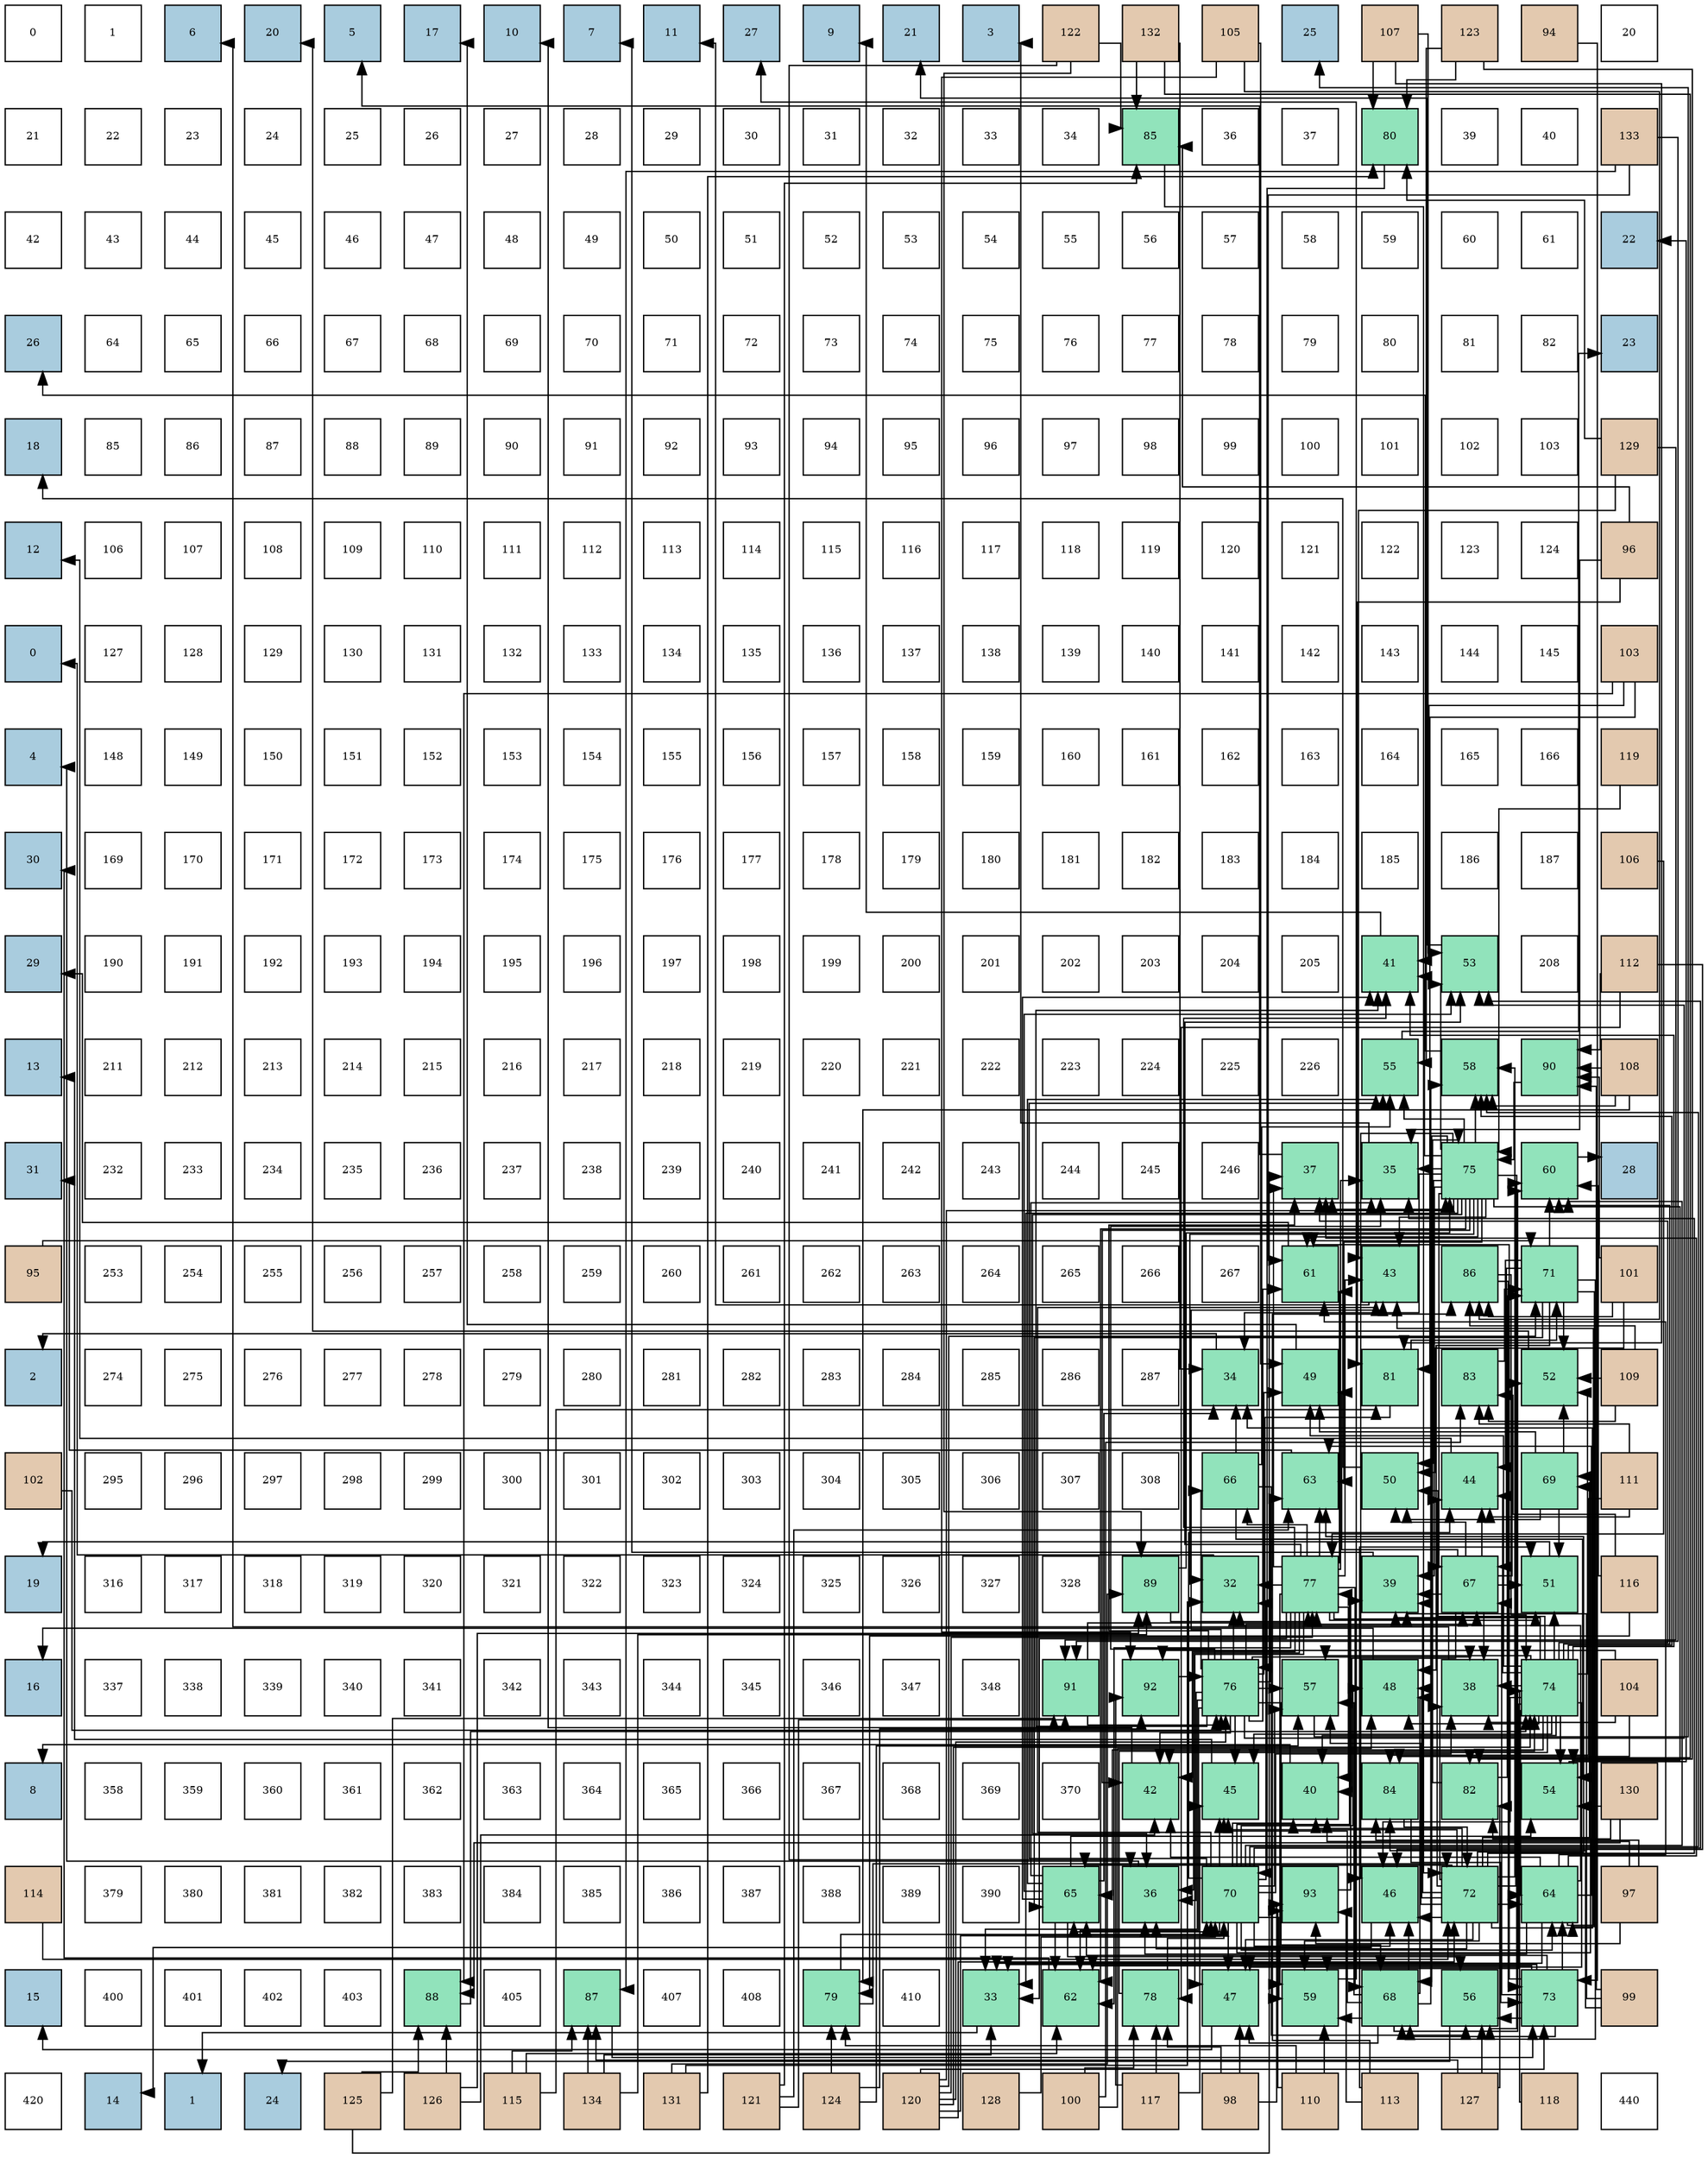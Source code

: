 digraph layout{
 rankdir=TB;
 splines=ortho;
 node [style=filled shape=square fixedsize=true width=0.6];
0[label="0", fontsize=8, fillcolor="#ffffff"];
1[label="1", fontsize=8, fillcolor="#ffffff"];
2[label="6", fontsize=8, fillcolor="#a9ccde"];
3[label="20", fontsize=8, fillcolor="#a9ccde"];
4[label="5", fontsize=8, fillcolor="#a9ccde"];
5[label="17", fontsize=8, fillcolor="#a9ccde"];
6[label="10", fontsize=8, fillcolor="#a9ccde"];
7[label="7", fontsize=8, fillcolor="#a9ccde"];
8[label="11", fontsize=8, fillcolor="#a9ccde"];
9[label="27", fontsize=8, fillcolor="#a9ccde"];
10[label="9", fontsize=8, fillcolor="#a9ccde"];
11[label="21", fontsize=8, fillcolor="#a9ccde"];
12[label="3", fontsize=8, fillcolor="#a9ccde"];
13[label="122", fontsize=8, fillcolor="#e3c9af"];
14[label="132", fontsize=8, fillcolor="#e3c9af"];
15[label="105", fontsize=8, fillcolor="#e3c9af"];
16[label="25", fontsize=8, fillcolor="#a9ccde"];
17[label="107", fontsize=8, fillcolor="#e3c9af"];
18[label="123", fontsize=8, fillcolor="#e3c9af"];
19[label="94", fontsize=8, fillcolor="#e3c9af"];
20[label="20", fontsize=8, fillcolor="#ffffff"];
21[label="21", fontsize=8, fillcolor="#ffffff"];
22[label="22", fontsize=8, fillcolor="#ffffff"];
23[label="23", fontsize=8, fillcolor="#ffffff"];
24[label="24", fontsize=8, fillcolor="#ffffff"];
25[label="25", fontsize=8, fillcolor="#ffffff"];
26[label="26", fontsize=8, fillcolor="#ffffff"];
27[label="27", fontsize=8, fillcolor="#ffffff"];
28[label="28", fontsize=8, fillcolor="#ffffff"];
29[label="29", fontsize=8, fillcolor="#ffffff"];
30[label="30", fontsize=8, fillcolor="#ffffff"];
31[label="31", fontsize=8, fillcolor="#ffffff"];
32[label="32", fontsize=8, fillcolor="#ffffff"];
33[label="33", fontsize=8, fillcolor="#ffffff"];
34[label="34", fontsize=8, fillcolor="#ffffff"];
35[label="85", fontsize=8, fillcolor="#91e3bb"];
36[label="36", fontsize=8, fillcolor="#ffffff"];
37[label="37", fontsize=8, fillcolor="#ffffff"];
38[label="80", fontsize=8, fillcolor="#91e3bb"];
39[label="39", fontsize=8, fillcolor="#ffffff"];
40[label="40", fontsize=8, fillcolor="#ffffff"];
41[label="133", fontsize=8, fillcolor="#e3c9af"];
42[label="42", fontsize=8, fillcolor="#ffffff"];
43[label="43", fontsize=8, fillcolor="#ffffff"];
44[label="44", fontsize=8, fillcolor="#ffffff"];
45[label="45", fontsize=8, fillcolor="#ffffff"];
46[label="46", fontsize=8, fillcolor="#ffffff"];
47[label="47", fontsize=8, fillcolor="#ffffff"];
48[label="48", fontsize=8, fillcolor="#ffffff"];
49[label="49", fontsize=8, fillcolor="#ffffff"];
50[label="50", fontsize=8, fillcolor="#ffffff"];
51[label="51", fontsize=8, fillcolor="#ffffff"];
52[label="52", fontsize=8, fillcolor="#ffffff"];
53[label="53", fontsize=8, fillcolor="#ffffff"];
54[label="54", fontsize=8, fillcolor="#ffffff"];
55[label="55", fontsize=8, fillcolor="#ffffff"];
56[label="56", fontsize=8, fillcolor="#ffffff"];
57[label="57", fontsize=8, fillcolor="#ffffff"];
58[label="58", fontsize=8, fillcolor="#ffffff"];
59[label="59", fontsize=8, fillcolor="#ffffff"];
60[label="60", fontsize=8, fillcolor="#ffffff"];
61[label="61", fontsize=8, fillcolor="#ffffff"];
62[label="22", fontsize=8, fillcolor="#a9ccde"];
63[label="26", fontsize=8, fillcolor="#a9ccde"];
64[label="64", fontsize=8, fillcolor="#ffffff"];
65[label="65", fontsize=8, fillcolor="#ffffff"];
66[label="66", fontsize=8, fillcolor="#ffffff"];
67[label="67", fontsize=8, fillcolor="#ffffff"];
68[label="68", fontsize=8, fillcolor="#ffffff"];
69[label="69", fontsize=8, fillcolor="#ffffff"];
70[label="70", fontsize=8, fillcolor="#ffffff"];
71[label="71", fontsize=8, fillcolor="#ffffff"];
72[label="72", fontsize=8, fillcolor="#ffffff"];
73[label="73", fontsize=8, fillcolor="#ffffff"];
74[label="74", fontsize=8, fillcolor="#ffffff"];
75[label="75", fontsize=8, fillcolor="#ffffff"];
76[label="76", fontsize=8, fillcolor="#ffffff"];
77[label="77", fontsize=8, fillcolor="#ffffff"];
78[label="78", fontsize=8, fillcolor="#ffffff"];
79[label="79", fontsize=8, fillcolor="#ffffff"];
80[label="80", fontsize=8, fillcolor="#ffffff"];
81[label="81", fontsize=8, fillcolor="#ffffff"];
82[label="82", fontsize=8, fillcolor="#ffffff"];
83[label="23", fontsize=8, fillcolor="#a9ccde"];
84[label="18", fontsize=8, fillcolor="#a9ccde"];
85[label="85", fontsize=8, fillcolor="#ffffff"];
86[label="86", fontsize=8, fillcolor="#ffffff"];
87[label="87", fontsize=8, fillcolor="#ffffff"];
88[label="88", fontsize=8, fillcolor="#ffffff"];
89[label="89", fontsize=8, fillcolor="#ffffff"];
90[label="90", fontsize=8, fillcolor="#ffffff"];
91[label="91", fontsize=8, fillcolor="#ffffff"];
92[label="92", fontsize=8, fillcolor="#ffffff"];
93[label="93", fontsize=8, fillcolor="#ffffff"];
94[label="94", fontsize=8, fillcolor="#ffffff"];
95[label="95", fontsize=8, fillcolor="#ffffff"];
96[label="96", fontsize=8, fillcolor="#ffffff"];
97[label="97", fontsize=8, fillcolor="#ffffff"];
98[label="98", fontsize=8, fillcolor="#ffffff"];
99[label="99", fontsize=8, fillcolor="#ffffff"];
100[label="100", fontsize=8, fillcolor="#ffffff"];
101[label="101", fontsize=8, fillcolor="#ffffff"];
102[label="102", fontsize=8, fillcolor="#ffffff"];
103[label="103", fontsize=8, fillcolor="#ffffff"];
104[label="129", fontsize=8, fillcolor="#e3c9af"];
105[label="12", fontsize=8, fillcolor="#a9ccde"];
106[label="106", fontsize=8, fillcolor="#ffffff"];
107[label="107", fontsize=8, fillcolor="#ffffff"];
108[label="108", fontsize=8, fillcolor="#ffffff"];
109[label="109", fontsize=8, fillcolor="#ffffff"];
110[label="110", fontsize=8, fillcolor="#ffffff"];
111[label="111", fontsize=8, fillcolor="#ffffff"];
112[label="112", fontsize=8, fillcolor="#ffffff"];
113[label="113", fontsize=8, fillcolor="#ffffff"];
114[label="114", fontsize=8, fillcolor="#ffffff"];
115[label="115", fontsize=8, fillcolor="#ffffff"];
116[label="116", fontsize=8, fillcolor="#ffffff"];
117[label="117", fontsize=8, fillcolor="#ffffff"];
118[label="118", fontsize=8, fillcolor="#ffffff"];
119[label="119", fontsize=8, fillcolor="#ffffff"];
120[label="120", fontsize=8, fillcolor="#ffffff"];
121[label="121", fontsize=8, fillcolor="#ffffff"];
122[label="122", fontsize=8, fillcolor="#ffffff"];
123[label="123", fontsize=8, fillcolor="#ffffff"];
124[label="124", fontsize=8, fillcolor="#ffffff"];
125[label="96", fontsize=8, fillcolor="#e3c9af"];
126[label="0", fontsize=8, fillcolor="#a9ccde"];
127[label="127", fontsize=8, fillcolor="#ffffff"];
128[label="128", fontsize=8, fillcolor="#ffffff"];
129[label="129", fontsize=8, fillcolor="#ffffff"];
130[label="130", fontsize=8, fillcolor="#ffffff"];
131[label="131", fontsize=8, fillcolor="#ffffff"];
132[label="132", fontsize=8, fillcolor="#ffffff"];
133[label="133", fontsize=8, fillcolor="#ffffff"];
134[label="134", fontsize=8, fillcolor="#ffffff"];
135[label="135", fontsize=8, fillcolor="#ffffff"];
136[label="136", fontsize=8, fillcolor="#ffffff"];
137[label="137", fontsize=8, fillcolor="#ffffff"];
138[label="138", fontsize=8, fillcolor="#ffffff"];
139[label="139", fontsize=8, fillcolor="#ffffff"];
140[label="140", fontsize=8, fillcolor="#ffffff"];
141[label="141", fontsize=8, fillcolor="#ffffff"];
142[label="142", fontsize=8, fillcolor="#ffffff"];
143[label="143", fontsize=8, fillcolor="#ffffff"];
144[label="144", fontsize=8, fillcolor="#ffffff"];
145[label="145", fontsize=8, fillcolor="#ffffff"];
146[label="103", fontsize=8, fillcolor="#e3c9af"];
147[label="4", fontsize=8, fillcolor="#a9ccde"];
148[label="148", fontsize=8, fillcolor="#ffffff"];
149[label="149", fontsize=8, fillcolor="#ffffff"];
150[label="150", fontsize=8, fillcolor="#ffffff"];
151[label="151", fontsize=8, fillcolor="#ffffff"];
152[label="152", fontsize=8, fillcolor="#ffffff"];
153[label="153", fontsize=8, fillcolor="#ffffff"];
154[label="154", fontsize=8, fillcolor="#ffffff"];
155[label="155", fontsize=8, fillcolor="#ffffff"];
156[label="156", fontsize=8, fillcolor="#ffffff"];
157[label="157", fontsize=8, fillcolor="#ffffff"];
158[label="158", fontsize=8, fillcolor="#ffffff"];
159[label="159", fontsize=8, fillcolor="#ffffff"];
160[label="160", fontsize=8, fillcolor="#ffffff"];
161[label="161", fontsize=8, fillcolor="#ffffff"];
162[label="162", fontsize=8, fillcolor="#ffffff"];
163[label="163", fontsize=8, fillcolor="#ffffff"];
164[label="164", fontsize=8, fillcolor="#ffffff"];
165[label="165", fontsize=8, fillcolor="#ffffff"];
166[label="166", fontsize=8, fillcolor="#ffffff"];
167[label="119", fontsize=8, fillcolor="#e3c9af"];
168[label="30", fontsize=8, fillcolor="#a9ccde"];
169[label="169", fontsize=8, fillcolor="#ffffff"];
170[label="170", fontsize=8, fillcolor="#ffffff"];
171[label="171", fontsize=8, fillcolor="#ffffff"];
172[label="172", fontsize=8, fillcolor="#ffffff"];
173[label="173", fontsize=8, fillcolor="#ffffff"];
174[label="174", fontsize=8, fillcolor="#ffffff"];
175[label="175", fontsize=8, fillcolor="#ffffff"];
176[label="176", fontsize=8, fillcolor="#ffffff"];
177[label="177", fontsize=8, fillcolor="#ffffff"];
178[label="178", fontsize=8, fillcolor="#ffffff"];
179[label="179", fontsize=8, fillcolor="#ffffff"];
180[label="180", fontsize=8, fillcolor="#ffffff"];
181[label="181", fontsize=8, fillcolor="#ffffff"];
182[label="182", fontsize=8, fillcolor="#ffffff"];
183[label="183", fontsize=8, fillcolor="#ffffff"];
184[label="184", fontsize=8, fillcolor="#ffffff"];
185[label="185", fontsize=8, fillcolor="#ffffff"];
186[label="186", fontsize=8, fillcolor="#ffffff"];
187[label="187", fontsize=8, fillcolor="#ffffff"];
188[label="106", fontsize=8, fillcolor="#e3c9af"];
189[label="29", fontsize=8, fillcolor="#a9ccde"];
190[label="190", fontsize=8, fillcolor="#ffffff"];
191[label="191", fontsize=8, fillcolor="#ffffff"];
192[label="192", fontsize=8, fillcolor="#ffffff"];
193[label="193", fontsize=8, fillcolor="#ffffff"];
194[label="194", fontsize=8, fillcolor="#ffffff"];
195[label="195", fontsize=8, fillcolor="#ffffff"];
196[label="196", fontsize=8, fillcolor="#ffffff"];
197[label="197", fontsize=8, fillcolor="#ffffff"];
198[label="198", fontsize=8, fillcolor="#ffffff"];
199[label="199", fontsize=8, fillcolor="#ffffff"];
200[label="200", fontsize=8, fillcolor="#ffffff"];
201[label="201", fontsize=8, fillcolor="#ffffff"];
202[label="202", fontsize=8, fillcolor="#ffffff"];
203[label="203", fontsize=8, fillcolor="#ffffff"];
204[label="204", fontsize=8, fillcolor="#ffffff"];
205[label="205", fontsize=8, fillcolor="#ffffff"];
206[label="41", fontsize=8, fillcolor="#91e3bb"];
207[label="53", fontsize=8, fillcolor="#91e3bb"];
208[label="208", fontsize=8, fillcolor="#ffffff"];
209[label="112", fontsize=8, fillcolor="#e3c9af"];
210[label="13", fontsize=8, fillcolor="#a9ccde"];
211[label="211", fontsize=8, fillcolor="#ffffff"];
212[label="212", fontsize=8, fillcolor="#ffffff"];
213[label="213", fontsize=8, fillcolor="#ffffff"];
214[label="214", fontsize=8, fillcolor="#ffffff"];
215[label="215", fontsize=8, fillcolor="#ffffff"];
216[label="216", fontsize=8, fillcolor="#ffffff"];
217[label="217", fontsize=8, fillcolor="#ffffff"];
218[label="218", fontsize=8, fillcolor="#ffffff"];
219[label="219", fontsize=8, fillcolor="#ffffff"];
220[label="220", fontsize=8, fillcolor="#ffffff"];
221[label="221", fontsize=8, fillcolor="#ffffff"];
222[label="222", fontsize=8, fillcolor="#ffffff"];
223[label="223", fontsize=8, fillcolor="#ffffff"];
224[label="224", fontsize=8, fillcolor="#ffffff"];
225[label="225", fontsize=8, fillcolor="#ffffff"];
226[label="226", fontsize=8, fillcolor="#ffffff"];
227[label="55", fontsize=8, fillcolor="#91e3bb"];
228[label="58", fontsize=8, fillcolor="#91e3bb"];
229[label="90", fontsize=8, fillcolor="#91e3bb"];
230[label="108", fontsize=8, fillcolor="#e3c9af"];
231[label="31", fontsize=8, fillcolor="#a9ccde"];
232[label="232", fontsize=8, fillcolor="#ffffff"];
233[label="233", fontsize=8, fillcolor="#ffffff"];
234[label="234", fontsize=8, fillcolor="#ffffff"];
235[label="235", fontsize=8, fillcolor="#ffffff"];
236[label="236", fontsize=8, fillcolor="#ffffff"];
237[label="237", fontsize=8, fillcolor="#ffffff"];
238[label="238", fontsize=8, fillcolor="#ffffff"];
239[label="239", fontsize=8, fillcolor="#ffffff"];
240[label="240", fontsize=8, fillcolor="#ffffff"];
241[label="241", fontsize=8, fillcolor="#ffffff"];
242[label="242", fontsize=8, fillcolor="#ffffff"];
243[label="243", fontsize=8, fillcolor="#ffffff"];
244[label="244", fontsize=8, fillcolor="#ffffff"];
245[label="245", fontsize=8, fillcolor="#ffffff"];
246[label="246", fontsize=8, fillcolor="#ffffff"];
247[label="37", fontsize=8, fillcolor="#91e3bb"];
248[label="35", fontsize=8, fillcolor="#91e3bb"];
249[label="75", fontsize=8, fillcolor="#91e3bb"];
250[label="60", fontsize=8, fillcolor="#91e3bb"];
251[label="28", fontsize=8, fillcolor="#a9ccde"];
252[label="95", fontsize=8, fillcolor="#e3c9af"];
253[label="253", fontsize=8, fillcolor="#ffffff"];
254[label="254", fontsize=8, fillcolor="#ffffff"];
255[label="255", fontsize=8, fillcolor="#ffffff"];
256[label="256", fontsize=8, fillcolor="#ffffff"];
257[label="257", fontsize=8, fillcolor="#ffffff"];
258[label="258", fontsize=8, fillcolor="#ffffff"];
259[label="259", fontsize=8, fillcolor="#ffffff"];
260[label="260", fontsize=8, fillcolor="#ffffff"];
261[label="261", fontsize=8, fillcolor="#ffffff"];
262[label="262", fontsize=8, fillcolor="#ffffff"];
263[label="263", fontsize=8, fillcolor="#ffffff"];
264[label="264", fontsize=8, fillcolor="#ffffff"];
265[label="265", fontsize=8, fillcolor="#ffffff"];
266[label="266", fontsize=8, fillcolor="#ffffff"];
267[label="267", fontsize=8, fillcolor="#ffffff"];
268[label="61", fontsize=8, fillcolor="#91e3bb"];
269[label="43", fontsize=8, fillcolor="#91e3bb"];
270[label="86", fontsize=8, fillcolor="#91e3bb"];
271[label="71", fontsize=8, fillcolor="#91e3bb"];
272[label="101", fontsize=8, fillcolor="#e3c9af"];
273[label="2", fontsize=8, fillcolor="#a9ccde"];
274[label="274", fontsize=8, fillcolor="#ffffff"];
275[label="275", fontsize=8, fillcolor="#ffffff"];
276[label="276", fontsize=8, fillcolor="#ffffff"];
277[label="277", fontsize=8, fillcolor="#ffffff"];
278[label="278", fontsize=8, fillcolor="#ffffff"];
279[label="279", fontsize=8, fillcolor="#ffffff"];
280[label="280", fontsize=8, fillcolor="#ffffff"];
281[label="281", fontsize=8, fillcolor="#ffffff"];
282[label="282", fontsize=8, fillcolor="#ffffff"];
283[label="283", fontsize=8, fillcolor="#ffffff"];
284[label="284", fontsize=8, fillcolor="#ffffff"];
285[label="285", fontsize=8, fillcolor="#ffffff"];
286[label="286", fontsize=8, fillcolor="#ffffff"];
287[label="287", fontsize=8, fillcolor="#ffffff"];
288[label="34", fontsize=8, fillcolor="#91e3bb"];
289[label="49", fontsize=8, fillcolor="#91e3bb"];
290[label="81", fontsize=8, fillcolor="#91e3bb"];
291[label="83", fontsize=8, fillcolor="#91e3bb"];
292[label="52", fontsize=8, fillcolor="#91e3bb"];
293[label="109", fontsize=8, fillcolor="#e3c9af"];
294[label="102", fontsize=8, fillcolor="#e3c9af"];
295[label="295", fontsize=8, fillcolor="#ffffff"];
296[label="296", fontsize=8, fillcolor="#ffffff"];
297[label="297", fontsize=8, fillcolor="#ffffff"];
298[label="298", fontsize=8, fillcolor="#ffffff"];
299[label="299", fontsize=8, fillcolor="#ffffff"];
300[label="300", fontsize=8, fillcolor="#ffffff"];
301[label="301", fontsize=8, fillcolor="#ffffff"];
302[label="302", fontsize=8, fillcolor="#ffffff"];
303[label="303", fontsize=8, fillcolor="#ffffff"];
304[label="304", fontsize=8, fillcolor="#ffffff"];
305[label="305", fontsize=8, fillcolor="#ffffff"];
306[label="306", fontsize=8, fillcolor="#ffffff"];
307[label="307", fontsize=8, fillcolor="#ffffff"];
308[label="308", fontsize=8, fillcolor="#ffffff"];
309[label="66", fontsize=8, fillcolor="#91e3bb"];
310[label="63", fontsize=8, fillcolor="#91e3bb"];
311[label="50", fontsize=8, fillcolor="#91e3bb"];
312[label="44", fontsize=8, fillcolor="#91e3bb"];
313[label="69", fontsize=8, fillcolor="#91e3bb"];
314[label="111", fontsize=8, fillcolor="#e3c9af"];
315[label="19", fontsize=8, fillcolor="#a9ccde"];
316[label="316", fontsize=8, fillcolor="#ffffff"];
317[label="317", fontsize=8, fillcolor="#ffffff"];
318[label="318", fontsize=8, fillcolor="#ffffff"];
319[label="319", fontsize=8, fillcolor="#ffffff"];
320[label="320", fontsize=8, fillcolor="#ffffff"];
321[label="321", fontsize=8, fillcolor="#ffffff"];
322[label="322", fontsize=8, fillcolor="#ffffff"];
323[label="323", fontsize=8, fillcolor="#ffffff"];
324[label="324", fontsize=8, fillcolor="#ffffff"];
325[label="325", fontsize=8, fillcolor="#ffffff"];
326[label="326", fontsize=8, fillcolor="#ffffff"];
327[label="327", fontsize=8, fillcolor="#ffffff"];
328[label="328", fontsize=8, fillcolor="#ffffff"];
329[label="89", fontsize=8, fillcolor="#91e3bb"];
330[label="32", fontsize=8, fillcolor="#91e3bb"];
331[label="77", fontsize=8, fillcolor="#91e3bb"];
332[label="39", fontsize=8, fillcolor="#91e3bb"];
333[label="67", fontsize=8, fillcolor="#91e3bb"];
334[label="51", fontsize=8, fillcolor="#91e3bb"];
335[label="116", fontsize=8, fillcolor="#e3c9af"];
336[label="16", fontsize=8, fillcolor="#a9ccde"];
337[label="337", fontsize=8, fillcolor="#ffffff"];
338[label="338", fontsize=8, fillcolor="#ffffff"];
339[label="339", fontsize=8, fillcolor="#ffffff"];
340[label="340", fontsize=8, fillcolor="#ffffff"];
341[label="341", fontsize=8, fillcolor="#ffffff"];
342[label="342", fontsize=8, fillcolor="#ffffff"];
343[label="343", fontsize=8, fillcolor="#ffffff"];
344[label="344", fontsize=8, fillcolor="#ffffff"];
345[label="345", fontsize=8, fillcolor="#ffffff"];
346[label="346", fontsize=8, fillcolor="#ffffff"];
347[label="347", fontsize=8, fillcolor="#ffffff"];
348[label="348", fontsize=8, fillcolor="#ffffff"];
349[label="91", fontsize=8, fillcolor="#91e3bb"];
350[label="92", fontsize=8, fillcolor="#91e3bb"];
351[label="76", fontsize=8, fillcolor="#91e3bb"];
352[label="57", fontsize=8, fillcolor="#91e3bb"];
353[label="48", fontsize=8, fillcolor="#91e3bb"];
354[label="38", fontsize=8, fillcolor="#91e3bb"];
355[label="74", fontsize=8, fillcolor="#91e3bb"];
356[label="104", fontsize=8, fillcolor="#e3c9af"];
357[label="8", fontsize=8, fillcolor="#a9ccde"];
358[label="358", fontsize=8, fillcolor="#ffffff"];
359[label="359", fontsize=8, fillcolor="#ffffff"];
360[label="360", fontsize=8, fillcolor="#ffffff"];
361[label="361", fontsize=8, fillcolor="#ffffff"];
362[label="362", fontsize=8, fillcolor="#ffffff"];
363[label="363", fontsize=8, fillcolor="#ffffff"];
364[label="364", fontsize=8, fillcolor="#ffffff"];
365[label="365", fontsize=8, fillcolor="#ffffff"];
366[label="366", fontsize=8, fillcolor="#ffffff"];
367[label="367", fontsize=8, fillcolor="#ffffff"];
368[label="368", fontsize=8, fillcolor="#ffffff"];
369[label="369", fontsize=8, fillcolor="#ffffff"];
370[label="370", fontsize=8, fillcolor="#ffffff"];
371[label="42", fontsize=8, fillcolor="#91e3bb"];
372[label="45", fontsize=8, fillcolor="#91e3bb"];
373[label="40", fontsize=8, fillcolor="#91e3bb"];
374[label="84", fontsize=8, fillcolor="#91e3bb"];
375[label="82", fontsize=8, fillcolor="#91e3bb"];
376[label="54", fontsize=8, fillcolor="#91e3bb"];
377[label="130", fontsize=8, fillcolor="#e3c9af"];
378[label="114", fontsize=8, fillcolor="#e3c9af"];
379[label="379", fontsize=8, fillcolor="#ffffff"];
380[label="380", fontsize=8, fillcolor="#ffffff"];
381[label="381", fontsize=8, fillcolor="#ffffff"];
382[label="382", fontsize=8, fillcolor="#ffffff"];
383[label="383", fontsize=8, fillcolor="#ffffff"];
384[label="384", fontsize=8, fillcolor="#ffffff"];
385[label="385", fontsize=8, fillcolor="#ffffff"];
386[label="386", fontsize=8, fillcolor="#ffffff"];
387[label="387", fontsize=8, fillcolor="#ffffff"];
388[label="388", fontsize=8, fillcolor="#ffffff"];
389[label="389", fontsize=8, fillcolor="#ffffff"];
390[label="390", fontsize=8, fillcolor="#ffffff"];
391[label="65", fontsize=8, fillcolor="#91e3bb"];
392[label="36", fontsize=8, fillcolor="#91e3bb"];
393[label="70", fontsize=8, fillcolor="#91e3bb"];
394[label="93", fontsize=8, fillcolor="#91e3bb"];
395[label="46", fontsize=8, fillcolor="#91e3bb"];
396[label="72", fontsize=8, fillcolor="#91e3bb"];
397[label="64", fontsize=8, fillcolor="#91e3bb"];
398[label="97", fontsize=8, fillcolor="#e3c9af"];
399[label="15", fontsize=8, fillcolor="#a9ccde"];
400[label="400", fontsize=8, fillcolor="#ffffff"];
401[label="401", fontsize=8, fillcolor="#ffffff"];
402[label="402", fontsize=8, fillcolor="#ffffff"];
403[label="403", fontsize=8, fillcolor="#ffffff"];
404[label="88", fontsize=8, fillcolor="#91e3bb"];
405[label="405", fontsize=8, fillcolor="#ffffff"];
406[label="87", fontsize=8, fillcolor="#91e3bb"];
407[label="407", fontsize=8, fillcolor="#ffffff"];
408[label="408", fontsize=8, fillcolor="#ffffff"];
409[label="79", fontsize=8, fillcolor="#91e3bb"];
410[label="410", fontsize=8, fillcolor="#ffffff"];
411[label="33", fontsize=8, fillcolor="#91e3bb"];
412[label="62", fontsize=8, fillcolor="#91e3bb"];
413[label="78", fontsize=8, fillcolor="#91e3bb"];
414[label="47", fontsize=8, fillcolor="#91e3bb"];
415[label="59", fontsize=8, fillcolor="#91e3bb"];
416[label="68", fontsize=8, fillcolor="#91e3bb"];
417[label="56", fontsize=8, fillcolor="#91e3bb"];
418[label="73", fontsize=8, fillcolor="#91e3bb"];
419[label="99", fontsize=8, fillcolor="#e3c9af"];
420[label="420", fontsize=8, fillcolor="#ffffff"];
421[label="14", fontsize=8, fillcolor="#a9ccde"];
422[label="1", fontsize=8, fillcolor="#a9ccde"];
423[label="24", fontsize=8, fillcolor="#a9ccde"];
424[label="125", fontsize=8, fillcolor="#e3c9af"];
425[label="126", fontsize=8, fillcolor="#e3c9af"];
426[label="115", fontsize=8, fillcolor="#e3c9af"];
427[label="134", fontsize=8, fillcolor="#e3c9af"];
428[label="131", fontsize=8, fillcolor="#e3c9af"];
429[label="121", fontsize=8, fillcolor="#e3c9af"];
430[label="124", fontsize=8, fillcolor="#e3c9af"];
431[label="120", fontsize=8, fillcolor="#e3c9af"];
432[label="128", fontsize=8, fillcolor="#e3c9af"];
433[label="100", fontsize=8, fillcolor="#e3c9af"];
434[label="117", fontsize=8, fillcolor="#e3c9af"];
435[label="98", fontsize=8, fillcolor="#e3c9af"];
436[label="110", fontsize=8, fillcolor="#e3c9af"];
437[label="113", fontsize=8, fillcolor="#e3c9af"];
438[label="127", fontsize=8, fillcolor="#e3c9af"];
439[label="118", fontsize=8, fillcolor="#e3c9af"];
440[label="440", fontsize=8, fillcolor="#ffffff"];
edge [constraint=false, style=vis];330 -> 126;
411 -> 422;
288 -> 273;
248 -> 12;
392 -> 147;
247 -> 4;
354 -> 2;
332 -> 7;
373 -> 357;
206 -> 10;
371 -> 6;
269 -> 8;
312 -> 105;
372 -> 210;
395 -> 421;
414 -> 399;
353 -> 336;
289 -> 5;
311 -> 84;
334 -> 315;
292 -> 3;
207 -> 11;
376 -> 62;
227 -> 83;
417 -> 423;
352 -> 16;
228 -> 63;
415 -> 9;
250 -> 251;
268 -> 189;
412 -> 168;
310 -> 231;
397 -> 330;
397 -> 411;
397 -> 392;
397 -> 247;
397 -> 371;
397 -> 269;
397 -> 268;
397 -> 310;
391 -> 288;
391 -> 248;
391 -> 206;
391 -> 207;
391 -> 376;
391 -> 227;
391 -> 417;
391 -> 412;
309 -> 288;
309 -> 376;
309 -> 227;
309 -> 417;
333 -> 354;
333 -> 332;
333 -> 373;
333 -> 312;
333 -> 289;
333 -> 311;
333 -> 334;
333 -> 292;
416 -> 372;
416 -> 395;
416 -> 414;
416 -> 353;
416 -> 352;
416 -> 228;
416 -> 415;
416 -> 250;
313 -> 289;
313 -> 311;
313 -> 334;
313 -> 292;
393 -> 330;
393 -> 354;
393 -> 332;
393 -> 373;
393 -> 269;
393 -> 312;
393 -> 372;
393 -> 395;
393 -> 414;
393 -> 353;
393 -> 207;
393 -> 227;
393 -> 352;
393 -> 228;
393 -> 415;
393 -> 250;
393 -> 397;
393 -> 391;
393 -> 313;
271 -> 312;
271 -> 353;
271 -> 292;
271 -> 250;
271 -> 397;
271 -> 391;
271 -> 333;
271 -> 416;
396 -> 288;
396 -> 248;
396 -> 392;
396 -> 354;
396 -> 332;
396 -> 373;
396 -> 312;
396 -> 372;
396 -> 395;
396 -> 414;
396 -> 353;
396 -> 352;
396 -> 228;
396 -> 415;
396 -> 250;
396 -> 310;
396 -> 397;
396 -> 391;
396 -> 313;
418 -> 411;
418 -> 417;
418 -> 268;
418 -> 412;
418 -> 397;
418 -> 391;
418 -> 333;
418 -> 416;
355 -> 247;
355 -> 354;
355 -> 332;
355 -> 373;
355 -> 206;
355 -> 371;
355 -> 312;
355 -> 372;
355 -> 395;
355 -> 414;
355 -> 353;
355 -> 289;
355 -> 311;
355 -> 334;
355 -> 292;
355 -> 376;
355 -> 352;
355 -> 228;
355 -> 415;
355 -> 250;
355 -> 397;
355 -> 391;
249 -> 330;
249 -> 411;
249 -> 288;
249 -> 248;
249 -> 392;
249 -> 247;
249 -> 332;
249 -> 206;
249 -> 371;
249 -> 269;
249 -> 395;
249 -> 311;
249 -> 207;
249 -> 376;
249 -> 227;
249 -> 417;
249 -> 228;
249 -> 268;
249 -> 412;
249 -> 310;
249 -> 333;
249 -> 416;
351 -> 330;
351 -> 411;
351 -> 248;
351 -> 392;
351 -> 247;
351 -> 354;
351 -> 206;
351 -> 371;
351 -> 269;
351 -> 372;
351 -> 289;
351 -> 207;
351 -> 352;
351 -> 268;
351 -> 412;
351 -> 310;
351 -> 309;
351 -> 333;
351 -> 416;
331 -> 330;
331 -> 411;
331 -> 248;
331 -> 392;
331 -> 247;
331 -> 373;
331 -> 206;
331 -> 371;
331 -> 269;
331 -> 414;
331 -> 334;
331 -> 207;
331 -> 415;
331 -> 268;
331 -> 412;
331 -> 310;
331 -> 309;
331 -> 333;
331 -> 416;
413 -> 393;
413 -> 355;
409 -> 393;
409 -> 396;
38 -> 393;
290 -> 271;
290 -> 351;
375 -> 271;
375 -> 249;
291 -> 271;
374 -> 396;
374 -> 418;
35 -> 396;
270 -> 418;
270 -> 355;
406 -> 418;
404 -> 355;
329 -> 249;
329 -> 331;
229 -> 249;
349 -> 351;
349 -> 331;
350 -> 351;
394 -> 331;
19 -> 418;
252 -> 271;
125 -> 248;
125 -> 290;
125 -> 35;
398 -> 373;
398 -> 374;
398 -> 394;
435 -> 414;
435 -> 413;
435 -> 394;
419 -> 332;
419 -> 374;
419 -> 229;
433 -> 353;
433 -> 413;
433 -> 291;
272 -> 311;
272 -> 270;
272 -> 229;
294 -> 351;
146 -> 206;
146 -> 290;
146 -> 404;
356 -> 354;
356 -> 374;
356 -> 350;
15 -> 289;
15 -> 270;
15 -> 350;
188 -> 331;
17 -> 207;
17 -> 38;
17 -> 290;
230 -> 228;
230 -> 409;
230 -> 229;
293 -> 292;
293 -> 291;
293 -> 270;
436 -> 415;
436 -> 409;
436 -> 394;
314 -> 312;
314 -> 291;
314 -> 374;
209 -> 395;
209 -> 413;
209 -> 229;
437 -> 334;
437 -> 270;
437 -> 394;
378 -> 396;
426 -> 412;
426 -> 290;
426 -> 406;
335 -> 250;
335 -> 409;
335 -> 291;
434 -> 372;
434 -> 413;
434 -> 350;
439 -> 355;
167 -> 249;
431 -> 393;
431 -> 271;
431 -> 396;
431 -> 418;
431 -> 355;
431 -> 249;
431 -> 351;
431 -> 331;
429 -> 310;
429 -> 35;
429 -> 349;
13 -> 392;
13 -> 35;
13 -> 329;
18 -> 227;
18 -> 38;
18 -> 375;
430 -> 352;
430 -> 409;
430 -> 350;
424 -> 247;
424 -> 404;
424 -> 349;
425 -> 371;
425 -> 404;
425 -> 329;
438 -> 417;
438 -> 375;
438 -> 406;
432 -> 393;
104 -> 269;
104 -> 38;
104 -> 349;
377 -> 376;
377 -> 375;
377 -> 404;
428 -> 330;
428 -> 38;
428 -> 329;
14 -> 288;
14 -> 375;
14 -> 35;
41 -> 268;
41 -> 406;
41 -> 349;
427 -> 411;
427 -> 406;
427 -> 329;
edge [constraint=true, style=invis];
0 -> 21 -> 42 -> 63 -> 84 -> 105 -> 126 -> 147 -> 168 -> 189 -> 210 -> 231 -> 252 -> 273 -> 294 -> 315 -> 336 -> 357 -> 378 -> 399 -> 420;
1 -> 22 -> 43 -> 64 -> 85 -> 106 -> 127 -> 148 -> 169 -> 190 -> 211 -> 232 -> 253 -> 274 -> 295 -> 316 -> 337 -> 358 -> 379 -> 400 -> 421;
2 -> 23 -> 44 -> 65 -> 86 -> 107 -> 128 -> 149 -> 170 -> 191 -> 212 -> 233 -> 254 -> 275 -> 296 -> 317 -> 338 -> 359 -> 380 -> 401 -> 422;
3 -> 24 -> 45 -> 66 -> 87 -> 108 -> 129 -> 150 -> 171 -> 192 -> 213 -> 234 -> 255 -> 276 -> 297 -> 318 -> 339 -> 360 -> 381 -> 402 -> 423;
4 -> 25 -> 46 -> 67 -> 88 -> 109 -> 130 -> 151 -> 172 -> 193 -> 214 -> 235 -> 256 -> 277 -> 298 -> 319 -> 340 -> 361 -> 382 -> 403 -> 424;
5 -> 26 -> 47 -> 68 -> 89 -> 110 -> 131 -> 152 -> 173 -> 194 -> 215 -> 236 -> 257 -> 278 -> 299 -> 320 -> 341 -> 362 -> 383 -> 404 -> 425;
6 -> 27 -> 48 -> 69 -> 90 -> 111 -> 132 -> 153 -> 174 -> 195 -> 216 -> 237 -> 258 -> 279 -> 300 -> 321 -> 342 -> 363 -> 384 -> 405 -> 426;
7 -> 28 -> 49 -> 70 -> 91 -> 112 -> 133 -> 154 -> 175 -> 196 -> 217 -> 238 -> 259 -> 280 -> 301 -> 322 -> 343 -> 364 -> 385 -> 406 -> 427;
8 -> 29 -> 50 -> 71 -> 92 -> 113 -> 134 -> 155 -> 176 -> 197 -> 218 -> 239 -> 260 -> 281 -> 302 -> 323 -> 344 -> 365 -> 386 -> 407 -> 428;
9 -> 30 -> 51 -> 72 -> 93 -> 114 -> 135 -> 156 -> 177 -> 198 -> 219 -> 240 -> 261 -> 282 -> 303 -> 324 -> 345 -> 366 -> 387 -> 408 -> 429;
10 -> 31 -> 52 -> 73 -> 94 -> 115 -> 136 -> 157 -> 178 -> 199 -> 220 -> 241 -> 262 -> 283 -> 304 -> 325 -> 346 -> 367 -> 388 -> 409 -> 430;
11 -> 32 -> 53 -> 74 -> 95 -> 116 -> 137 -> 158 -> 179 -> 200 -> 221 -> 242 -> 263 -> 284 -> 305 -> 326 -> 347 -> 368 -> 389 -> 410 -> 431;
12 -> 33 -> 54 -> 75 -> 96 -> 117 -> 138 -> 159 -> 180 -> 201 -> 222 -> 243 -> 264 -> 285 -> 306 -> 327 -> 348 -> 369 -> 390 -> 411 -> 432;
13 -> 34 -> 55 -> 76 -> 97 -> 118 -> 139 -> 160 -> 181 -> 202 -> 223 -> 244 -> 265 -> 286 -> 307 -> 328 -> 349 -> 370 -> 391 -> 412 -> 433;
14 -> 35 -> 56 -> 77 -> 98 -> 119 -> 140 -> 161 -> 182 -> 203 -> 224 -> 245 -> 266 -> 287 -> 308 -> 329 -> 350 -> 371 -> 392 -> 413 -> 434;
15 -> 36 -> 57 -> 78 -> 99 -> 120 -> 141 -> 162 -> 183 -> 204 -> 225 -> 246 -> 267 -> 288 -> 309 -> 330 -> 351 -> 372 -> 393 -> 414 -> 435;
16 -> 37 -> 58 -> 79 -> 100 -> 121 -> 142 -> 163 -> 184 -> 205 -> 226 -> 247 -> 268 -> 289 -> 310 -> 331 -> 352 -> 373 -> 394 -> 415 -> 436;
17 -> 38 -> 59 -> 80 -> 101 -> 122 -> 143 -> 164 -> 185 -> 206 -> 227 -> 248 -> 269 -> 290 -> 311 -> 332 -> 353 -> 374 -> 395 -> 416 -> 437;
18 -> 39 -> 60 -> 81 -> 102 -> 123 -> 144 -> 165 -> 186 -> 207 -> 228 -> 249 -> 270 -> 291 -> 312 -> 333 -> 354 -> 375 -> 396 -> 417 -> 438;
19 -> 40 -> 61 -> 82 -> 103 -> 124 -> 145 -> 166 -> 187 -> 208 -> 229 -> 250 -> 271 -> 292 -> 313 -> 334 -> 355 -> 376 -> 397 -> 418 -> 439;
20 -> 41 -> 62 -> 83 -> 104 -> 125 -> 146 -> 167 -> 188 -> 209 -> 230 -> 251 -> 272 -> 293 -> 314 -> 335 -> 356 -> 377 -> 398 -> 419 -> 440;
rank = same {0 -> 1 -> 2 -> 3 -> 4 -> 5 -> 6 -> 7 -> 8 -> 9 -> 10 -> 11 -> 12 -> 13 -> 14 -> 15 -> 16 -> 17 -> 18 -> 19 -> 20};
rank = same {21 -> 22 -> 23 -> 24 -> 25 -> 26 -> 27 -> 28 -> 29 -> 30 -> 31 -> 32 -> 33 -> 34 -> 35 -> 36 -> 37 -> 38 -> 39 -> 40 -> 41};
rank = same {42 -> 43 -> 44 -> 45 -> 46 -> 47 -> 48 -> 49 -> 50 -> 51 -> 52 -> 53 -> 54 -> 55 -> 56 -> 57 -> 58 -> 59 -> 60 -> 61 -> 62};
rank = same {63 -> 64 -> 65 -> 66 -> 67 -> 68 -> 69 -> 70 -> 71 -> 72 -> 73 -> 74 -> 75 -> 76 -> 77 -> 78 -> 79 -> 80 -> 81 -> 82 -> 83};
rank = same {84 -> 85 -> 86 -> 87 -> 88 -> 89 -> 90 -> 91 -> 92 -> 93 -> 94 -> 95 -> 96 -> 97 -> 98 -> 99 -> 100 -> 101 -> 102 -> 103 -> 104};
rank = same {105 -> 106 -> 107 -> 108 -> 109 -> 110 -> 111 -> 112 -> 113 -> 114 -> 115 -> 116 -> 117 -> 118 -> 119 -> 120 -> 121 -> 122 -> 123 -> 124 -> 125};
rank = same {126 -> 127 -> 128 -> 129 -> 130 -> 131 -> 132 -> 133 -> 134 -> 135 -> 136 -> 137 -> 138 -> 139 -> 140 -> 141 -> 142 -> 143 -> 144 -> 145 -> 146};
rank = same {147 -> 148 -> 149 -> 150 -> 151 -> 152 -> 153 -> 154 -> 155 -> 156 -> 157 -> 158 -> 159 -> 160 -> 161 -> 162 -> 163 -> 164 -> 165 -> 166 -> 167};
rank = same {168 -> 169 -> 170 -> 171 -> 172 -> 173 -> 174 -> 175 -> 176 -> 177 -> 178 -> 179 -> 180 -> 181 -> 182 -> 183 -> 184 -> 185 -> 186 -> 187 -> 188};
rank = same {189 -> 190 -> 191 -> 192 -> 193 -> 194 -> 195 -> 196 -> 197 -> 198 -> 199 -> 200 -> 201 -> 202 -> 203 -> 204 -> 205 -> 206 -> 207 -> 208 -> 209};
rank = same {210 -> 211 -> 212 -> 213 -> 214 -> 215 -> 216 -> 217 -> 218 -> 219 -> 220 -> 221 -> 222 -> 223 -> 224 -> 225 -> 226 -> 227 -> 228 -> 229 -> 230};
rank = same {231 -> 232 -> 233 -> 234 -> 235 -> 236 -> 237 -> 238 -> 239 -> 240 -> 241 -> 242 -> 243 -> 244 -> 245 -> 246 -> 247 -> 248 -> 249 -> 250 -> 251};
rank = same {252 -> 253 -> 254 -> 255 -> 256 -> 257 -> 258 -> 259 -> 260 -> 261 -> 262 -> 263 -> 264 -> 265 -> 266 -> 267 -> 268 -> 269 -> 270 -> 271 -> 272};
rank = same {273 -> 274 -> 275 -> 276 -> 277 -> 278 -> 279 -> 280 -> 281 -> 282 -> 283 -> 284 -> 285 -> 286 -> 287 -> 288 -> 289 -> 290 -> 291 -> 292 -> 293};
rank = same {294 -> 295 -> 296 -> 297 -> 298 -> 299 -> 300 -> 301 -> 302 -> 303 -> 304 -> 305 -> 306 -> 307 -> 308 -> 309 -> 310 -> 311 -> 312 -> 313 -> 314};
rank = same {315 -> 316 -> 317 -> 318 -> 319 -> 320 -> 321 -> 322 -> 323 -> 324 -> 325 -> 326 -> 327 -> 328 -> 329 -> 330 -> 331 -> 332 -> 333 -> 334 -> 335};
rank = same {336 -> 337 -> 338 -> 339 -> 340 -> 341 -> 342 -> 343 -> 344 -> 345 -> 346 -> 347 -> 348 -> 349 -> 350 -> 351 -> 352 -> 353 -> 354 -> 355 -> 356};
rank = same {357 -> 358 -> 359 -> 360 -> 361 -> 362 -> 363 -> 364 -> 365 -> 366 -> 367 -> 368 -> 369 -> 370 -> 371 -> 372 -> 373 -> 374 -> 375 -> 376 -> 377};
rank = same {378 -> 379 -> 380 -> 381 -> 382 -> 383 -> 384 -> 385 -> 386 -> 387 -> 388 -> 389 -> 390 -> 391 -> 392 -> 393 -> 394 -> 395 -> 396 -> 397 -> 398};
rank = same {399 -> 400 -> 401 -> 402 -> 403 -> 404 -> 405 -> 406 -> 407 -> 408 -> 409 -> 410 -> 411 -> 412 -> 413 -> 414 -> 415 -> 416 -> 417 -> 418 -> 419};
rank = same {420 -> 421 -> 422 -> 423 -> 424 -> 425 -> 426 -> 427 -> 428 -> 429 -> 430 -> 431 -> 432 -> 433 -> 434 -> 435 -> 436 -> 437 -> 438 -> 439 -> 440};
}